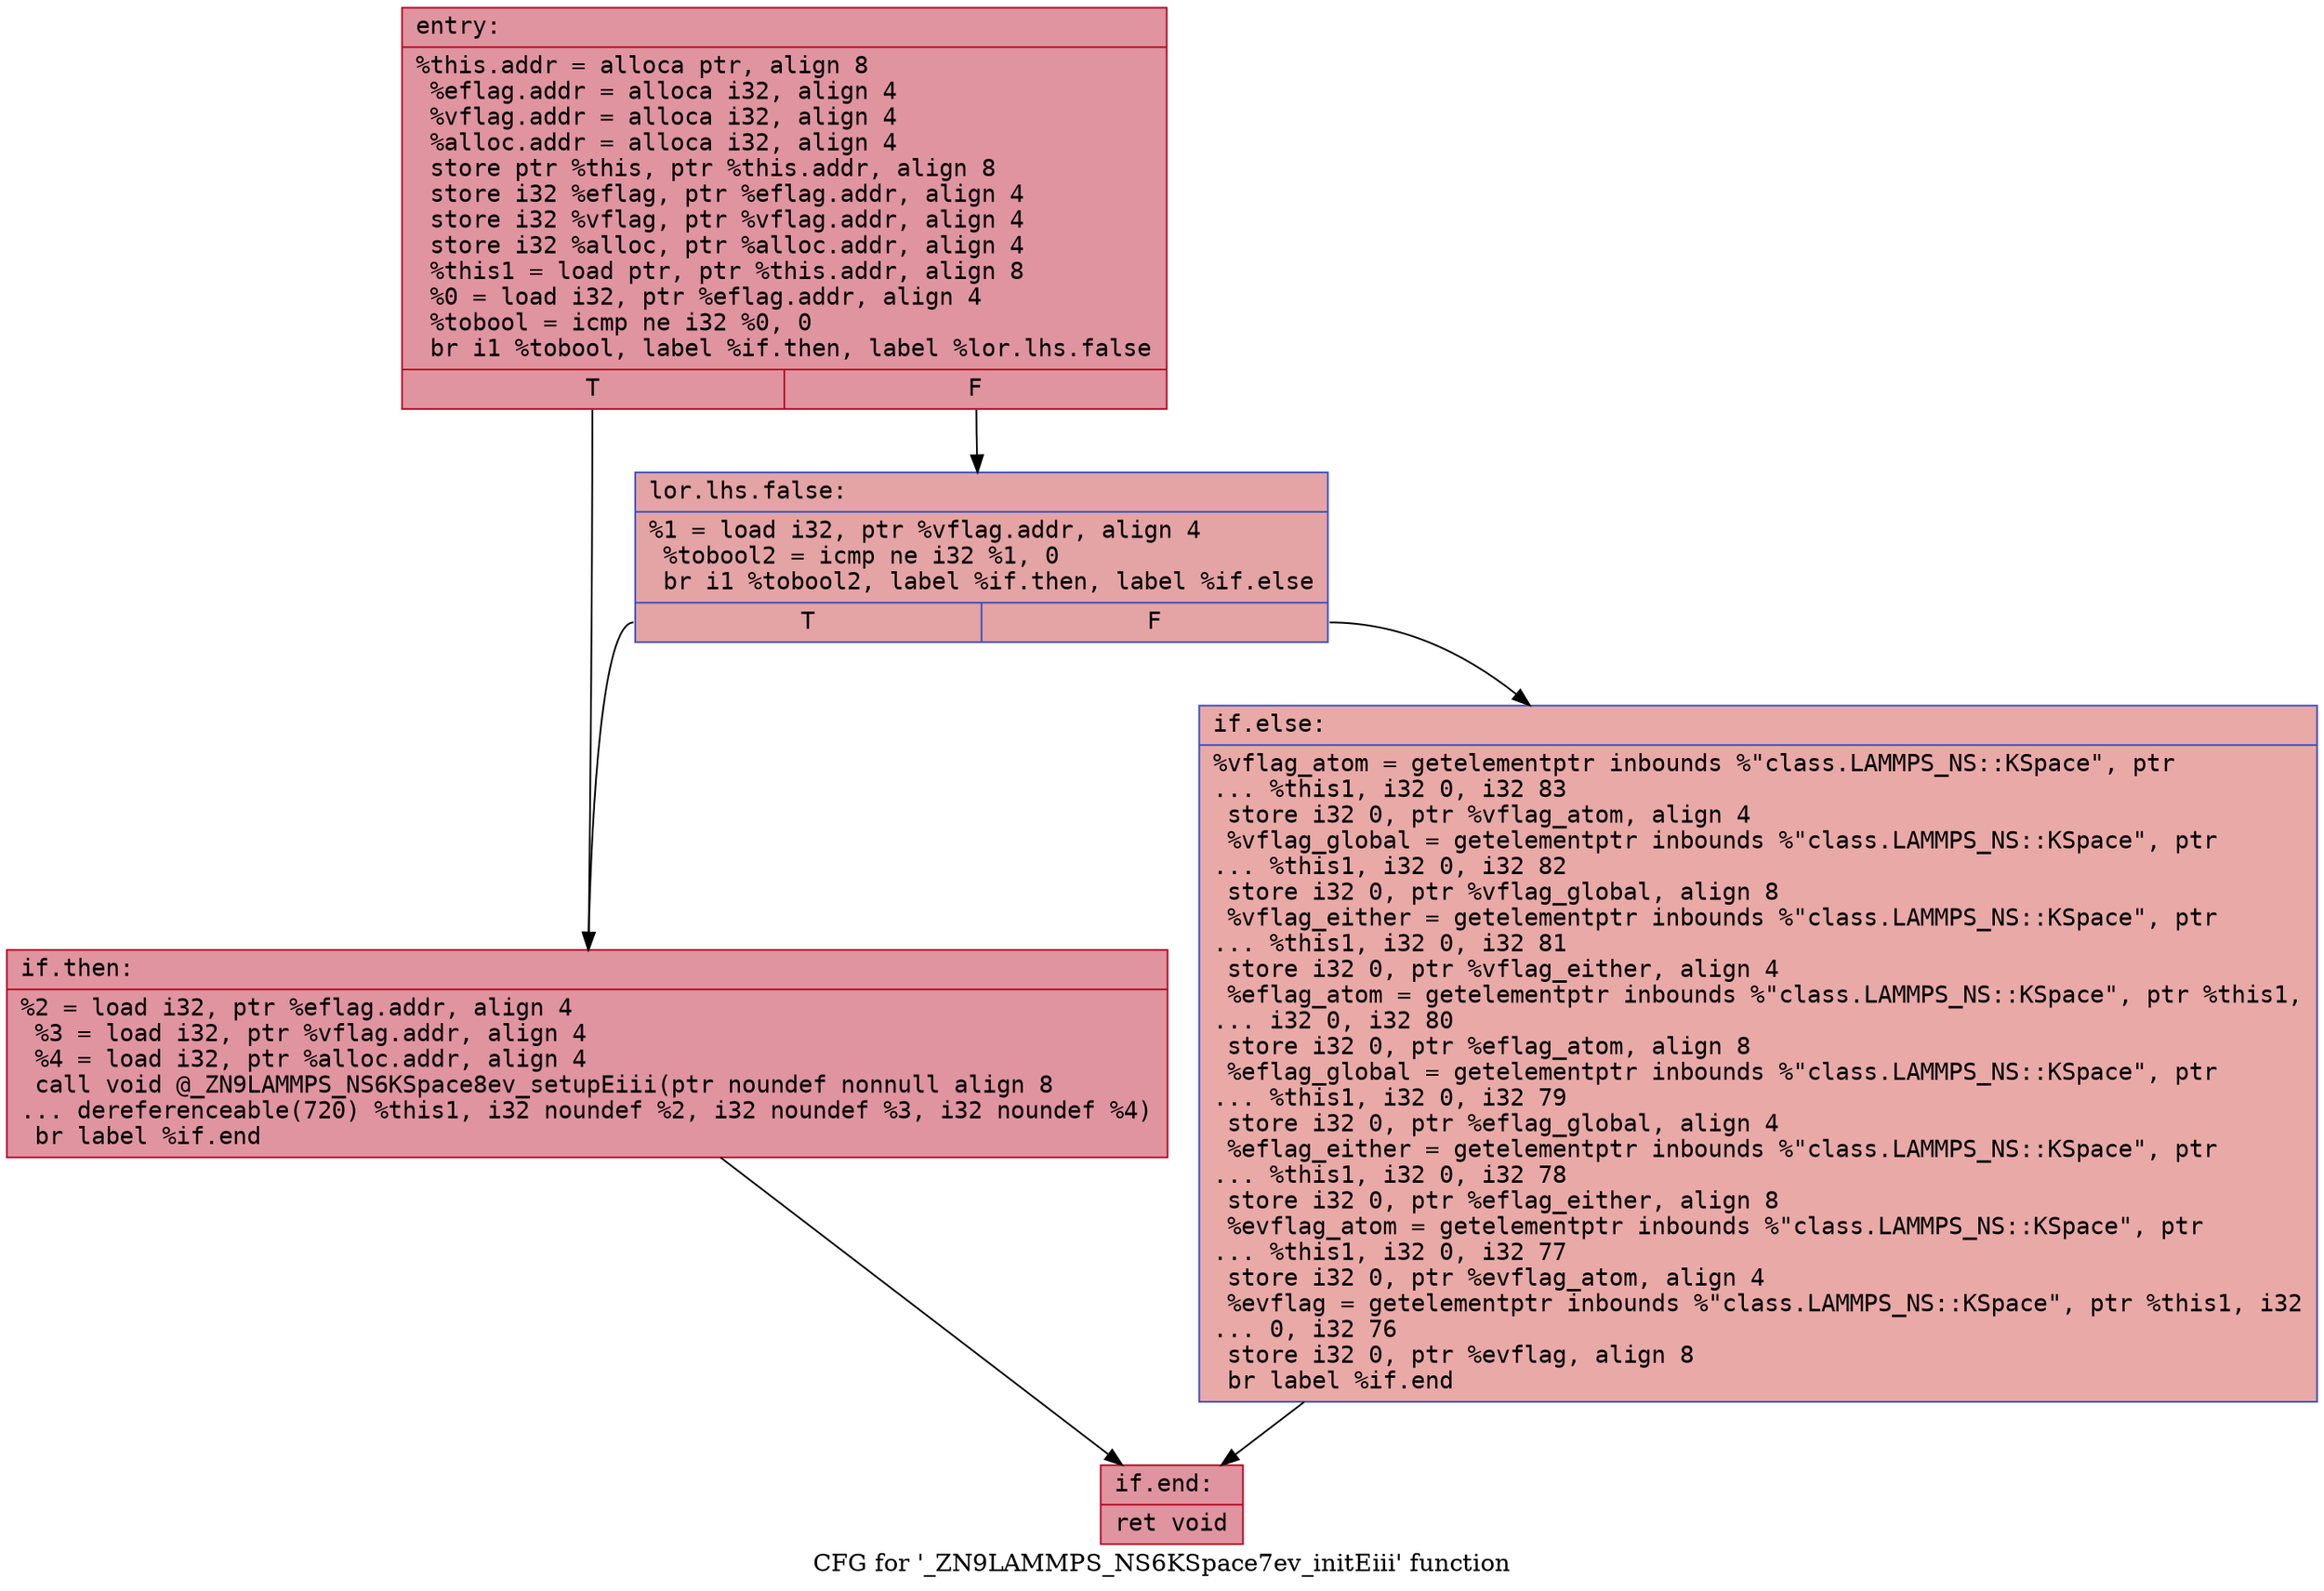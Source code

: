 digraph "CFG for '_ZN9LAMMPS_NS6KSpace7ev_initEiii' function" {
	label="CFG for '_ZN9LAMMPS_NS6KSpace7ev_initEiii' function";

	Node0x55c423d83e30 [shape=record,color="#b70d28ff", style=filled, fillcolor="#b70d2870" fontname="Courier",label="{entry:\l|  %this.addr = alloca ptr, align 8\l  %eflag.addr = alloca i32, align 4\l  %vflag.addr = alloca i32, align 4\l  %alloc.addr = alloca i32, align 4\l  store ptr %this, ptr %this.addr, align 8\l  store i32 %eflag, ptr %eflag.addr, align 4\l  store i32 %vflag, ptr %vflag.addr, align 4\l  store i32 %alloc, ptr %alloc.addr, align 4\l  %this1 = load ptr, ptr %this.addr, align 8\l  %0 = load i32, ptr %eflag.addr, align 4\l  %tobool = icmp ne i32 %0, 0\l  br i1 %tobool, label %if.then, label %lor.lhs.false\l|{<s0>T|<s1>F}}"];
	Node0x55c423d83e30:s0 -> Node0x55c423d844b0[tooltip="entry -> if.then\nProbability 62.50%" ];
	Node0x55c423d83e30:s1 -> Node0x55c423d84520[tooltip="entry -> lor.lhs.false\nProbability 37.50%" ];
	Node0x55c423d84520 [shape=record,color="#3d50c3ff", style=filled, fillcolor="#c32e3170" fontname="Courier",label="{lor.lhs.false:\l|  %1 = load i32, ptr %vflag.addr, align 4\l  %tobool2 = icmp ne i32 %1, 0\l  br i1 %tobool2, label %if.then, label %if.else\l|{<s0>T|<s1>F}}"];
	Node0x55c423d84520:s0 -> Node0x55c423d844b0[tooltip="lor.lhs.false -> if.then\nProbability 62.50%" ];
	Node0x55c423d84520:s1 -> Node0x55c423d84920[tooltip="lor.lhs.false -> if.else\nProbability 37.50%" ];
	Node0x55c423d844b0 [shape=record,color="#b70d28ff", style=filled, fillcolor="#b70d2870" fontname="Courier",label="{if.then:\l|  %2 = load i32, ptr %eflag.addr, align 4\l  %3 = load i32, ptr %vflag.addr, align 4\l  %4 = load i32, ptr %alloc.addr, align 4\l  call void @_ZN9LAMMPS_NS6KSpace8ev_setupEiii(ptr noundef nonnull align 8\l... dereferenceable(720) %this1, i32 noundef %2, i32 noundef %3, i32 noundef %4)\l  br label %if.end\l}"];
	Node0x55c423d844b0 -> Node0x55c423d84e30[tooltip="if.then -> if.end\nProbability 100.00%" ];
	Node0x55c423d84920 [shape=record,color="#3d50c3ff", style=filled, fillcolor="#ca3b3770" fontname="Courier",label="{if.else:\l|  %vflag_atom = getelementptr inbounds %\"class.LAMMPS_NS::KSpace\", ptr\l... %this1, i32 0, i32 83\l  store i32 0, ptr %vflag_atom, align 4\l  %vflag_global = getelementptr inbounds %\"class.LAMMPS_NS::KSpace\", ptr\l... %this1, i32 0, i32 82\l  store i32 0, ptr %vflag_global, align 8\l  %vflag_either = getelementptr inbounds %\"class.LAMMPS_NS::KSpace\", ptr\l... %this1, i32 0, i32 81\l  store i32 0, ptr %vflag_either, align 4\l  %eflag_atom = getelementptr inbounds %\"class.LAMMPS_NS::KSpace\", ptr %this1,\l... i32 0, i32 80\l  store i32 0, ptr %eflag_atom, align 8\l  %eflag_global = getelementptr inbounds %\"class.LAMMPS_NS::KSpace\", ptr\l... %this1, i32 0, i32 79\l  store i32 0, ptr %eflag_global, align 4\l  %eflag_either = getelementptr inbounds %\"class.LAMMPS_NS::KSpace\", ptr\l... %this1, i32 0, i32 78\l  store i32 0, ptr %eflag_either, align 8\l  %evflag_atom = getelementptr inbounds %\"class.LAMMPS_NS::KSpace\", ptr\l... %this1, i32 0, i32 77\l  store i32 0, ptr %evflag_atom, align 4\l  %evflag = getelementptr inbounds %\"class.LAMMPS_NS::KSpace\", ptr %this1, i32\l... 0, i32 76\l  store i32 0, ptr %evflag, align 8\l  br label %if.end\l}"];
	Node0x55c423d84920 -> Node0x55c423d84e30[tooltip="if.else -> if.end\nProbability 100.00%" ];
	Node0x55c423d84e30 [shape=record,color="#b70d28ff", style=filled, fillcolor="#b70d2870" fontname="Courier",label="{if.end:\l|  ret void\l}"];
}
